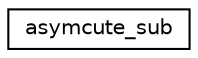 digraph "Graphical Class Hierarchy"
{
 // LATEX_PDF_SIZE
  edge [fontname="Helvetica",fontsize="10",labelfontname="Helvetica",labelfontsize="10"];
  node [fontname="Helvetica",fontsize="10",shape=record];
  rankdir="LR";
  Node0 [label="asymcute_sub",height=0.2,width=0.4,color="black", fillcolor="white", style="filled",URL="$structasymcute__sub.html",tooltip="Data-structure holding the state of subscriptions."];
}

